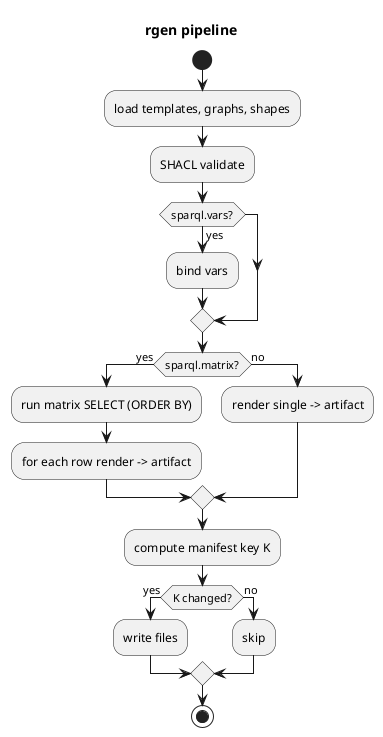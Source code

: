 @startuml
title rgen pipeline
start
:load templates, graphs, shapes;
:SHACL validate;
if (sparql.vars?) then (yes)
  :bind vars;
endif
if (sparql.matrix?) then (yes)
  :run matrix SELECT (ORDER BY);
  :for each row render -> artifact;
else (no)
  :render single -> artifact;
endif
:compute manifest key K;
if (K changed?) then (yes)
  :write files;
else (no)
  :skip;
endif
stop
@enduml
